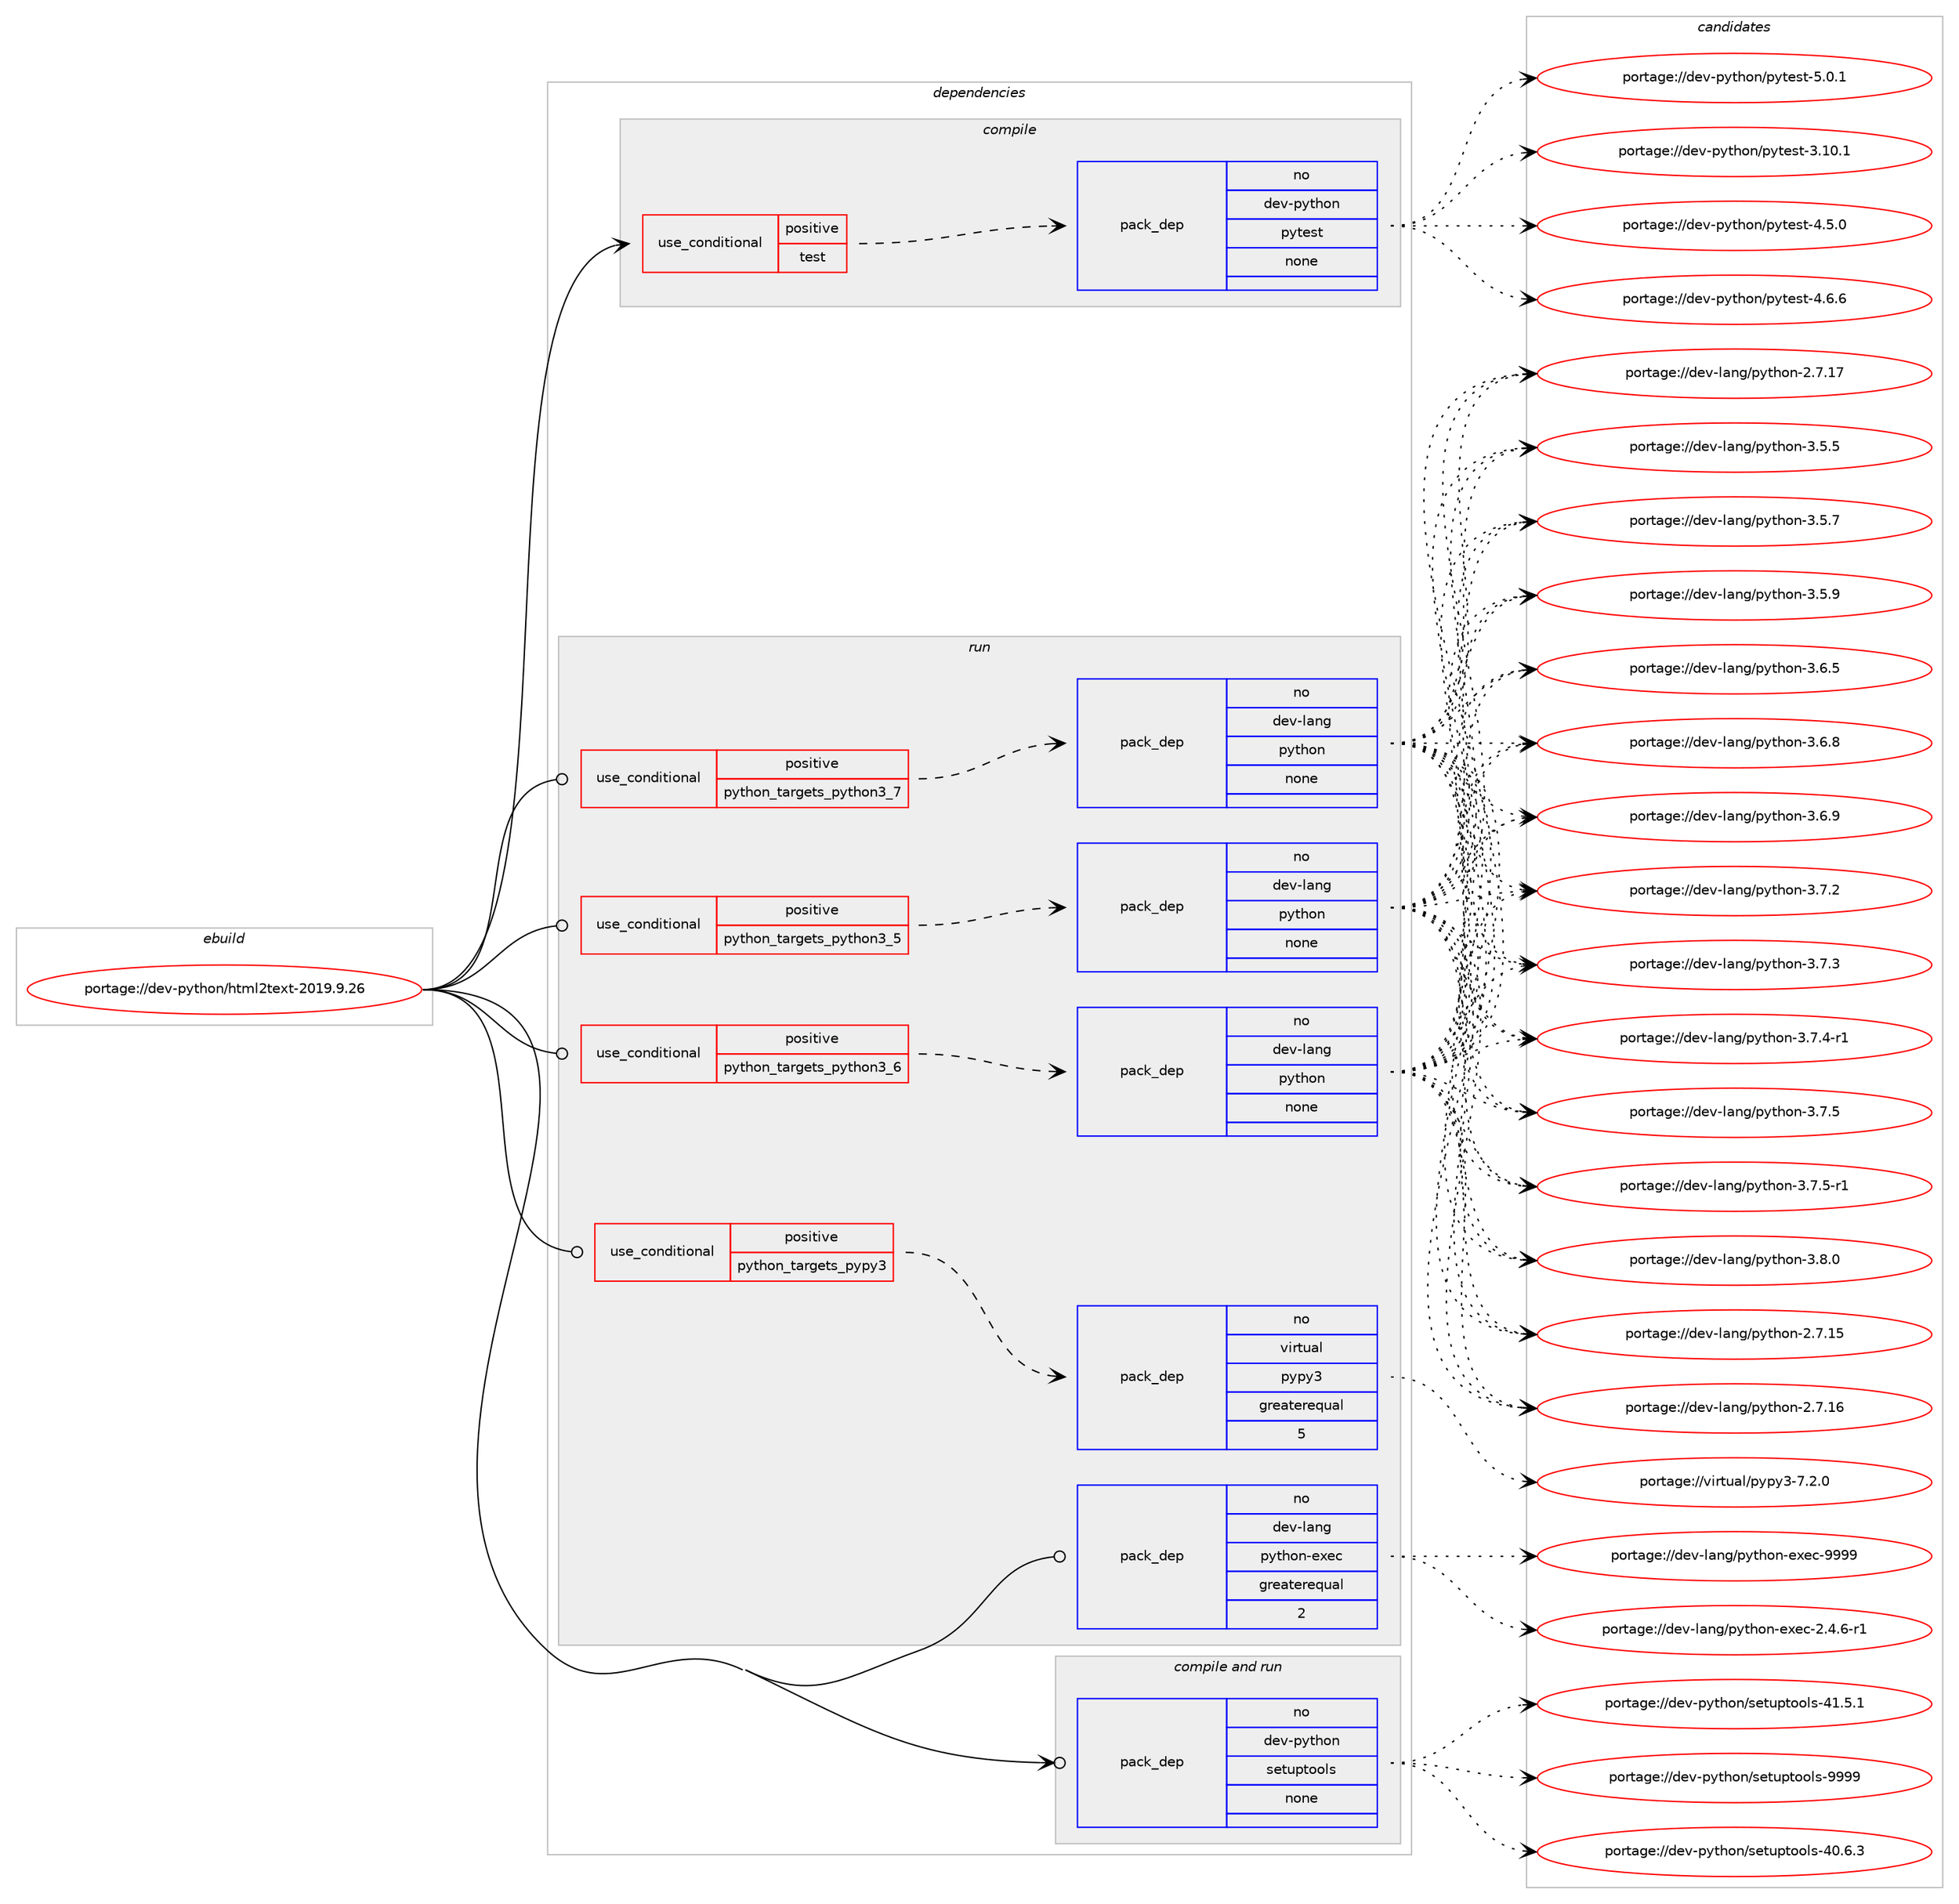digraph prolog {

# *************
# Graph options
# *************

newrank=true;
concentrate=true;
compound=true;
graph [rankdir=LR,fontname=Helvetica,fontsize=10,ranksep=1.5];#, ranksep=2.5, nodesep=0.2];
edge  [arrowhead=vee];
node  [fontname=Helvetica,fontsize=10];

# **********
# The ebuild
# **********

subgraph cluster_leftcol {
color=gray;
rank=same;
label=<<i>ebuild</i>>;
id [label="portage://dev-python/html2text-2019.9.26", color=red, width=4, href="../dev-python/html2text-2019.9.26.svg"];
}

# ****************
# The dependencies
# ****************

subgraph cluster_midcol {
color=gray;
label=<<i>dependencies</i>>;
subgraph cluster_compile {
fillcolor="#eeeeee";
style=filled;
label=<<i>compile</i>>;
subgraph cond29763 {
dependency143365 [label=<<TABLE BORDER="0" CELLBORDER="1" CELLSPACING="0" CELLPADDING="4"><TR><TD ROWSPAN="3" CELLPADDING="10">use_conditional</TD></TR><TR><TD>positive</TD></TR><TR><TD>test</TD></TR></TABLE>>, shape=none, color=red];
subgraph pack110282 {
dependency143366 [label=<<TABLE BORDER="0" CELLBORDER="1" CELLSPACING="0" CELLPADDING="4" WIDTH="220"><TR><TD ROWSPAN="6" CELLPADDING="30">pack_dep</TD></TR><TR><TD WIDTH="110">no</TD></TR><TR><TD>dev-python</TD></TR><TR><TD>pytest</TD></TR><TR><TD>none</TD></TR><TR><TD></TD></TR></TABLE>>, shape=none, color=blue];
}
dependency143365:e -> dependency143366:w [weight=20,style="dashed",arrowhead="vee"];
}
id:e -> dependency143365:w [weight=20,style="solid",arrowhead="vee"];
}
subgraph cluster_compileandrun {
fillcolor="#eeeeee";
style=filled;
label=<<i>compile and run</i>>;
subgraph pack110283 {
dependency143367 [label=<<TABLE BORDER="0" CELLBORDER="1" CELLSPACING="0" CELLPADDING="4" WIDTH="220"><TR><TD ROWSPAN="6" CELLPADDING="30">pack_dep</TD></TR><TR><TD WIDTH="110">no</TD></TR><TR><TD>dev-python</TD></TR><TR><TD>setuptools</TD></TR><TR><TD>none</TD></TR><TR><TD></TD></TR></TABLE>>, shape=none, color=blue];
}
id:e -> dependency143367:w [weight=20,style="solid",arrowhead="odotvee"];
}
subgraph cluster_run {
fillcolor="#eeeeee";
style=filled;
label=<<i>run</i>>;
subgraph cond29764 {
dependency143368 [label=<<TABLE BORDER="0" CELLBORDER="1" CELLSPACING="0" CELLPADDING="4"><TR><TD ROWSPAN="3" CELLPADDING="10">use_conditional</TD></TR><TR><TD>positive</TD></TR><TR><TD>python_targets_pypy3</TD></TR></TABLE>>, shape=none, color=red];
subgraph pack110284 {
dependency143369 [label=<<TABLE BORDER="0" CELLBORDER="1" CELLSPACING="0" CELLPADDING="4" WIDTH="220"><TR><TD ROWSPAN="6" CELLPADDING="30">pack_dep</TD></TR><TR><TD WIDTH="110">no</TD></TR><TR><TD>virtual</TD></TR><TR><TD>pypy3</TD></TR><TR><TD>greaterequal</TD></TR><TR><TD>5</TD></TR></TABLE>>, shape=none, color=blue];
}
dependency143368:e -> dependency143369:w [weight=20,style="dashed",arrowhead="vee"];
}
id:e -> dependency143368:w [weight=20,style="solid",arrowhead="odot"];
subgraph cond29765 {
dependency143370 [label=<<TABLE BORDER="0" CELLBORDER="1" CELLSPACING="0" CELLPADDING="4"><TR><TD ROWSPAN="3" CELLPADDING="10">use_conditional</TD></TR><TR><TD>positive</TD></TR><TR><TD>python_targets_python3_5</TD></TR></TABLE>>, shape=none, color=red];
subgraph pack110285 {
dependency143371 [label=<<TABLE BORDER="0" CELLBORDER="1" CELLSPACING="0" CELLPADDING="4" WIDTH="220"><TR><TD ROWSPAN="6" CELLPADDING="30">pack_dep</TD></TR><TR><TD WIDTH="110">no</TD></TR><TR><TD>dev-lang</TD></TR><TR><TD>python</TD></TR><TR><TD>none</TD></TR><TR><TD></TD></TR></TABLE>>, shape=none, color=blue];
}
dependency143370:e -> dependency143371:w [weight=20,style="dashed",arrowhead="vee"];
}
id:e -> dependency143370:w [weight=20,style="solid",arrowhead="odot"];
subgraph cond29766 {
dependency143372 [label=<<TABLE BORDER="0" CELLBORDER="1" CELLSPACING="0" CELLPADDING="4"><TR><TD ROWSPAN="3" CELLPADDING="10">use_conditional</TD></TR><TR><TD>positive</TD></TR><TR><TD>python_targets_python3_6</TD></TR></TABLE>>, shape=none, color=red];
subgraph pack110286 {
dependency143373 [label=<<TABLE BORDER="0" CELLBORDER="1" CELLSPACING="0" CELLPADDING="4" WIDTH="220"><TR><TD ROWSPAN="6" CELLPADDING="30">pack_dep</TD></TR><TR><TD WIDTH="110">no</TD></TR><TR><TD>dev-lang</TD></TR><TR><TD>python</TD></TR><TR><TD>none</TD></TR><TR><TD></TD></TR></TABLE>>, shape=none, color=blue];
}
dependency143372:e -> dependency143373:w [weight=20,style="dashed",arrowhead="vee"];
}
id:e -> dependency143372:w [weight=20,style="solid",arrowhead="odot"];
subgraph cond29767 {
dependency143374 [label=<<TABLE BORDER="0" CELLBORDER="1" CELLSPACING="0" CELLPADDING="4"><TR><TD ROWSPAN="3" CELLPADDING="10">use_conditional</TD></TR><TR><TD>positive</TD></TR><TR><TD>python_targets_python3_7</TD></TR></TABLE>>, shape=none, color=red];
subgraph pack110287 {
dependency143375 [label=<<TABLE BORDER="0" CELLBORDER="1" CELLSPACING="0" CELLPADDING="4" WIDTH="220"><TR><TD ROWSPAN="6" CELLPADDING="30">pack_dep</TD></TR><TR><TD WIDTH="110">no</TD></TR><TR><TD>dev-lang</TD></TR><TR><TD>python</TD></TR><TR><TD>none</TD></TR><TR><TD></TD></TR></TABLE>>, shape=none, color=blue];
}
dependency143374:e -> dependency143375:w [weight=20,style="dashed",arrowhead="vee"];
}
id:e -> dependency143374:w [weight=20,style="solid",arrowhead="odot"];
subgraph pack110288 {
dependency143376 [label=<<TABLE BORDER="0" CELLBORDER="1" CELLSPACING="0" CELLPADDING="4" WIDTH="220"><TR><TD ROWSPAN="6" CELLPADDING="30">pack_dep</TD></TR><TR><TD WIDTH="110">no</TD></TR><TR><TD>dev-lang</TD></TR><TR><TD>python-exec</TD></TR><TR><TD>greaterequal</TD></TR><TR><TD>2</TD></TR></TABLE>>, shape=none, color=blue];
}
id:e -> dependency143376:w [weight=20,style="solid",arrowhead="odot"];
}
}

# **************
# The candidates
# **************

subgraph cluster_choices {
rank=same;
color=gray;
label=<<i>candidates</i>>;

subgraph choice110282 {
color=black;
nodesep=1;
choiceportage100101118451121211161041111104711212111610111511645514649484649 [label="portage://dev-python/pytest-3.10.1", color=red, width=4,href="../dev-python/pytest-3.10.1.svg"];
choiceportage1001011184511212111610411111047112121116101115116455246534648 [label="portage://dev-python/pytest-4.5.0", color=red, width=4,href="../dev-python/pytest-4.5.0.svg"];
choiceportage1001011184511212111610411111047112121116101115116455246544654 [label="portage://dev-python/pytest-4.6.6", color=red, width=4,href="../dev-python/pytest-4.6.6.svg"];
choiceportage1001011184511212111610411111047112121116101115116455346484649 [label="portage://dev-python/pytest-5.0.1", color=red, width=4,href="../dev-python/pytest-5.0.1.svg"];
dependency143366:e -> choiceportage100101118451121211161041111104711212111610111511645514649484649:w [style=dotted,weight="100"];
dependency143366:e -> choiceportage1001011184511212111610411111047112121116101115116455246534648:w [style=dotted,weight="100"];
dependency143366:e -> choiceportage1001011184511212111610411111047112121116101115116455246544654:w [style=dotted,weight="100"];
dependency143366:e -> choiceportage1001011184511212111610411111047112121116101115116455346484649:w [style=dotted,weight="100"];
}
subgraph choice110283 {
color=black;
nodesep=1;
choiceportage100101118451121211161041111104711510111611711211611111110811545524846544651 [label="portage://dev-python/setuptools-40.6.3", color=red, width=4,href="../dev-python/setuptools-40.6.3.svg"];
choiceportage100101118451121211161041111104711510111611711211611111110811545524946534649 [label="portage://dev-python/setuptools-41.5.1", color=red, width=4,href="../dev-python/setuptools-41.5.1.svg"];
choiceportage10010111845112121116104111110471151011161171121161111111081154557575757 [label="portage://dev-python/setuptools-9999", color=red, width=4,href="../dev-python/setuptools-9999.svg"];
dependency143367:e -> choiceportage100101118451121211161041111104711510111611711211611111110811545524846544651:w [style=dotted,weight="100"];
dependency143367:e -> choiceportage100101118451121211161041111104711510111611711211611111110811545524946534649:w [style=dotted,weight="100"];
dependency143367:e -> choiceportage10010111845112121116104111110471151011161171121161111111081154557575757:w [style=dotted,weight="100"];
}
subgraph choice110284 {
color=black;
nodesep=1;
choiceportage118105114116117971084711212111212151455546504648 [label="portage://virtual/pypy3-7.2.0", color=red, width=4,href="../virtual/pypy3-7.2.0.svg"];
dependency143369:e -> choiceportage118105114116117971084711212111212151455546504648:w [style=dotted,weight="100"];
}
subgraph choice110285 {
color=black;
nodesep=1;
choiceportage10010111845108971101034711212111610411111045504655464953 [label="portage://dev-lang/python-2.7.15", color=red, width=4,href="../dev-lang/python-2.7.15.svg"];
choiceportage10010111845108971101034711212111610411111045504655464954 [label="portage://dev-lang/python-2.7.16", color=red, width=4,href="../dev-lang/python-2.7.16.svg"];
choiceportage10010111845108971101034711212111610411111045504655464955 [label="portage://dev-lang/python-2.7.17", color=red, width=4,href="../dev-lang/python-2.7.17.svg"];
choiceportage100101118451089711010347112121116104111110455146534653 [label="portage://dev-lang/python-3.5.5", color=red, width=4,href="../dev-lang/python-3.5.5.svg"];
choiceportage100101118451089711010347112121116104111110455146534655 [label="portage://dev-lang/python-3.5.7", color=red, width=4,href="../dev-lang/python-3.5.7.svg"];
choiceportage100101118451089711010347112121116104111110455146534657 [label="portage://dev-lang/python-3.5.9", color=red, width=4,href="../dev-lang/python-3.5.9.svg"];
choiceportage100101118451089711010347112121116104111110455146544653 [label="portage://dev-lang/python-3.6.5", color=red, width=4,href="../dev-lang/python-3.6.5.svg"];
choiceportage100101118451089711010347112121116104111110455146544656 [label="portage://dev-lang/python-3.6.8", color=red, width=4,href="../dev-lang/python-3.6.8.svg"];
choiceportage100101118451089711010347112121116104111110455146544657 [label="portage://dev-lang/python-3.6.9", color=red, width=4,href="../dev-lang/python-3.6.9.svg"];
choiceportage100101118451089711010347112121116104111110455146554650 [label="portage://dev-lang/python-3.7.2", color=red, width=4,href="../dev-lang/python-3.7.2.svg"];
choiceportage100101118451089711010347112121116104111110455146554651 [label="portage://dev-lang/python-3.7.3", color=red, width=4,href="../dev-lang/python-3.7.3.svg"];
choiceportage1001011184510897110103471121211161041111104551465546524511449 [label="portage://dev-lang/python-3.7.4-r1", color=red, width=4,href="../dev-lang/python-3.7.4-r1.svg"];
choiceportage100101118451089711010347112121116104111110455146554653 [label="portage://dev-lang/python-3.7.5", color=red, width=4,href="../dev-lang/python-3.7.5.svg"];
choiceportage1001011184510897110103471121211161041111104551465546534511449 [label="portage://dev-lang/python-3.7.5-r1", color=red, width=4,href="../dev-lang/python-3.7.5-r1.svg"];
choiceportage100101118451089711010347112121116104111110455146564648 [label="portage://dev-lang/python-3.8.0", color=red, width=4,href="../dev-lang/python-3.8.0.svg"];
dependency143371:e -> choiceportage10010111845108971101034711212111610411111045504655464953:w [style=dotted,weight="100"];
dependency143371:e -> choiceportage10010111845108971101034711212111610411111045504655464954:w [style=dotted,weight="100"];
dependency143371:e -> choiceportage10010111845108971101034711212111610411111045504655464955:w [style=dotted,weight="100"];
dependency143371:e -> choiceportage100101118451089711010347112121116104111110455146534653:w [style=dotted,weight="100"];
dependency143371:e -> choiceportage100101118451089711010347112121116104111110455146534655:w [style=dotted,weight="100"];
dependency143371:e -> choiceportage100101118451089711010347112121116104111110455146534657:w [style=dotted,weight="100"];
dependency143371:e -> choiceportage100101118451089711010347112121116104111110455146544653:w [style=dotted,weight="100"];
dependency143371:e -> choiceportage100101118451089711010347112121116104111110455146544656:w [style=dotted,weight="100"];
dependency143371:e -> choiceportage100101118451089711010347112121116104111110455146544657:w [style=dotted,weight="100"];
dependency143371:e -> choiceportage100101118451089711010347112121116104111110455146554650:w [style=dotted,weight="100"];
dependency143371:e -> choiceportage100101118451089711010347112121116104111110455146554651:w [style=dotted,weight="100"];
dependency143371:e -> choiceportage1001011184510897110103471121211161041111104551465546524511449:w [style=dotted,weight="100"];
dependency143371:e -> choiceportage100101118451089711010347112121116104111110455146554653:w [style=dotted,weight="100"];
dependency143371:e -> choiceportage1001011184510897110103471121211161041111104551465546534511449:w [style=dotted,weight="100"];
dependency143371:e -> choiceportage100101118451089711010347112121116104111110455146564648:w [style=dotted,weight="100"];
}
subgraph choice110286 {
color=black;
nodesep=1;
choiceportage10010111845108971101034711212111610411111045504655464953 [label="portage://dev-lang/python-2.7.15", color=red, width=4,href="../dev-lang/python-2.7.15.svg"];
choiceportage10010111845108971101034711212111610411111045504655464954 [label="portage://dev-lang/python-2.7.16", color=red, width=4,href="../dev-lang/python-2.7.16.svg"];
choiceportage10010111845108971101034711212111610411111045504655464955 [label="portage://dev-lang/python-2.7.17", color=red, width=4,href="../dev-lang/python-2.7.17.svg"];
choiceportage100101118451089711010347112121116104111110455146534653 [label="portage://dev-lang/python-3.5.5", color=red, width=4,href="../dev-lang/python-3.5.5.svg"];
choiceportage100101118451089711010347112121116104111110455146534655 [label="portage://dev-lang/python-3.5.7", color=red, width=4,href="../dev-lang/python-3.5.7.svg"];
choiceportage100101118451089711010347112121116104111110455146534657 [label="portage://dev-lang/python-3.5.9", color=red, width=4,href="../dev-lang/python-3.5.9.svg"];
choiceportage100101118451089711010347112121116104111110455146544653 [label="portage://dev-lang/python-3.6.5", color=red, width=4,href="../dev-lang/python-3.6.5.svg"];
choiceportage100101118451089711010347112121116104111110455146544656 [label="portage://dev-lang/python-3.6.8", color=red, width=4,href="../dev-lang/python-3.6.8.svg"];
choiceportage100101118451089711010347112121116104111110455146544657 [label="portage://dev-lang/python-3.6.9", color=red, width=4,href="../dev-lang/python-3.6.9.svg"];
choiceportage100101118451089711010347112121116104111110455146554650 [label="portage://dev-lang/python-3.7.2", color=red, width=4,href="../dev-lang/python-3.7.2.svg"];
choiceportage100101118451089711010347112121116104111110455146554651 [label="portage://dev-lang/python-3.7.3", color=red, width=4,href="../dev-lang/python-3.7.3.svg"];
choiceportage1001011184510897110103471121211161041111104551465546524511449 [label="portage://dev-lang/python-3.7.4-r1", color=red, width=4,href="../dev-lang/python-3.7.4-r1.svg"];
choiceportage100101118451089711010347112121116104111110455146554653 [label="portage://dev-lang/python-3.7.5", color=red, width=4,href="../dev-lang/python-3.7.5.svg"];
choiceportage1001011184510897110103471121211161041111104551465546534511449 [label="portage://dev-lang/python-3.7.5-r1", color=red, width=4,href="../dev-lang/python-3.7.5-r1.svg"];
choiceportage100101118451089711010347112121116104111110455146564648 [label="portage://dev-lang/python-3.8.0", color=red, width=4,href="../dev-lang/python-3.8.0.svg"];
dependency143373:e -> choiceportage10010111845108971101034711212111610411111045504655464953:w [style=dotted,weight="100"];
dependency143373:e -> choiceportage10010111845108971101034711212111610411111045504655464954:w [style=dotted,weight="100"];
dependency143373:e -> choiceportage10010111845108971101034711212111610411111045504655464955:w [style=dotted,weight="100"];
dependency143373:e -> choiceportage100101118451089711010347112121116104111110455146534653:w [style=dotted,weight="100"];
dependency143373:e -> choiceportage100101118451089711010347112121116104111110455146534655:w [style=dotted,weight="100"];
dependency143373:e -> choiceportage100101118451089711010347112121116104111110455146534657:w [style=dotted,weight="100"];
dependency143373:e -> choiceportage100101118451089711010347112121116104111110455146544653:w [style=dotted,weight="100"];
dependency143373:e -> choiceportage100101118451089711010347112121116104111110455146544656:w [style=dotted,weight="100"];
dependency143373:e -> choiceportage100101118451089711010347112121116104111110455146544657:w [style=dotted,weight="100"];
dependency143373:e -> choiceportage100101118451089711010347112121116104111110455146554650:w [style=dotted,weight="100"];
dependency143373:e -> choiceportage100101118451089711010347112121116104111110455146554651:w [style=dotted,weight="100"];
dependency143373:e -> choiceportage1001011184510897110103471121211161041111104551465546524511449:w [style=dotted,weight="100"];
dependency143373:e -> choiceportage100101118451089711010347112121116104111110455146554653:w [style=dotted,weight="100"];
dependency143373:e -> choiceportage1001011184510897110103471121211161041111104551465546534511449:w [style=dotted,weight="100"];
dependency143373:e -> choiceportage100101118451089711010347112121116104111110455146564648:w [style=dotted,weight="100"];
}
subgraph choice110287 {
color=black;
nodesep=1;
choiceportage10010111845108971101034711212111610411111045504655464953 [label="portage://dev-lang/python-2.7.15", color=red, width=4,href="../dev-lang/python-2.7.15.svg"];
choiceportage10010111845108971101034711212111610411111045504655464954 [label="portage://dev-lang/python-2.7.16", color=red, width=4,href="../dev-lang/python-2.7.16.svg"];
choiceportage10010111845108971101034711212111610411111045504655464955 [label="portage://dev-lang/python-2.7.17", color=red, width=4,href="../dev-lang/python-2.7.17.svg"];
choiceportage100101118451089711010347112121116104111110455146534653 [label="portage://dev-lang/python-3.5.5", color=red, width=4,href="../dev-lang/python-3.5.5.svg"];
choiceportage100101118451089711010347112121116104111110455146534655 [label="portage://dev-lang/python-3.5.7", color=red, width=4,href="../dev-lang/python-3.5.7.svg"];
choiceportage100101118451089711010347112121116104111110455146534657 [label="portage://dev-lang/python-3.5.9", color=red, width=4,href="../dev-lang/python-3.5.9.svg"];
choiceportage100101118451089711010347112121116104111110455146544653 [label="portage://dev-lang/python-3.6.5", color=red, width=4,href="../dev-lang/python-3.6.5.svg"];
choiceportage100101118451089711010347112121116104111110455146544656 [label="portage://dev-lang/python-3.6.8", color=red, width=4,href="../dev-lang/python-3.6.8.svg"];
choiceportage100101118451089711010347112121116104111110455146544657 [label="portage://dev-lang/python-3.6.9", color=red, width=4,href="../dev-lang/python-3.6.9.svg"];
choiceportage100101118451089711010347112121116104111110455146554650 [label="portage://dev-lang/python-3.7.2", color=red, width=4,href="../dev-lang/python-3.7.2.svg"];
choiceportage100101118451089711010347112121116104111110455146554651 [label="portage://dev-lang/python-3.7.3", color=red, width=4,href="../dev-lang/python-3.7.3.svg"];
choiceportage1001011184510897110103471121211161041111104551465546524511449 [label="portage://dev-lang/python-3.7.4-r1", color=red, width=4,href="../dev-lang/python-3.7.4-r1.svg"];
choiceportage100101118451089711010347112121116104111110455146554653 [label="portage://dev-lang/python-3.7.5", color=red, width=4,href="../dev-lang/python-3.7.5.svg"];
choiceportage1001011184510897110103471121211161041111104551465546534511449 [label="portage://dev-lang/python-3.7.5-r1", color=red, width=4,href="../dev-lang/python-3.7.5-r1.svg"];
choiceportage100101118451089711010347112121116104111110455146564648 [label="portage://dev-lang/python-3.8.0", color=red, width=4,href="../dev-lang/python-3.8.0.svg"];
dependency143375:e -> choiceportage10010111845108971101034711212111610411111045504655464953:w [style=dotted,weight="100"];
dependency143375:e -> choiceportage10010111845108971101034711212111610411111045504655464954:w [style=dotted,weight="100"];
dependency143375:e -> choiceportage10010111845108971101034711212111610411111045504655464955:w [style=dotted,weight="100"];
dependency143375:e -> choiceportage100101118451089711010347112121116104111110455146534653:w [style=dotted,weight="100"];
dependency143375:e -> choiceportage100101118451089711010347112121116104111110455146534655:w [style=dotted,weight="100"];
dependency143375:e -> choiceportage100101118451089711010347112121116104111110455146534657:w [style=dotted,weight="100"];
dependency143375:e -> choiceportage100101118451089711010347112121116104111110455146544653:w [style=dotted,weight="100"];
dependency143375:e -> choiceportage100101118451089711010347112121116104111110455146544656:w [style=dotted,weight="100"];
dependency143375:e -> choiceportage100101118451089711010347112121116104111110455146544657:w [style=dotted,weight="100"];
dependency143375:e -> choiceportage100101118451089711010347112121116104111110455146554650:w [style=dotted,weight="100"];
dependency143375:e -> choiceportage100101118451089711010347112121116104111110455146554651:w [style=dotted,weight="100"];
dependency143375:e -> choiceportage1001011184510897110103471121211161041111104551465546524511449:w [style=dotted,weight="100"];
dependency143375:e -> choiceportage100101118451089711010347112121116104111110455146554653:w [style=dotted,weight="100"];
dependency143375:e -> choiceportage1001011184510897110103471121211161041111104551465546534511449:w [style=dotted,weight="100"];
dependency143375:e -> choiceportage100101118451089711010347112121116104111110455146564648:w [style=dotted,weight="100"];
}
subgraph choice110288 {
color=black;
nodesep=1;
choiceportage10010111845108971101034711212111610411111045101120101994550465246544511449 [label="portage://dev-lang/python-exec-2.4.6-r1", color=red, width=4,href="../dev-lang/python-exec-2.4.6-r1.svg"];
choiceportage10010111845108971101034711212111610411111045101120101994557575757 [label="portage://dev-lang/python-exec-9999", color=red, width=4,href="../dev-lang/python-exec-9999.svg"];
dependency143376:e -> choiceportage10010111845108971101034711212111610411111045101120101994550465246544511449:w [style=dotted,weight="100"];
dependency143376:e -> choiceportage10010111845108971101034711212111610411111045101120101994557575757:w [style=dotted,weight="100"];
}
}

}
